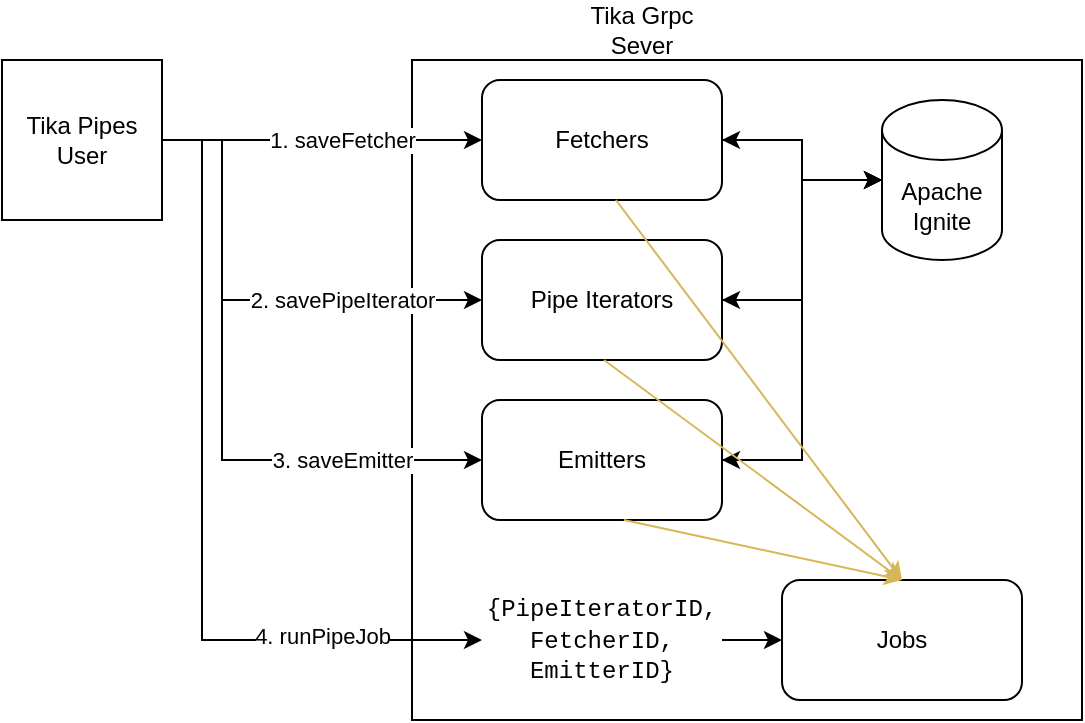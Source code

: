 <mxfile version="26.0.8">
  <diagram name="Page-1" id="w1MDRqByPi5wzoxv-XNG">
    <mxGraphModel dx="1432" dy="695" grid="1" gridSize="10" guides="1" tooltips="1" connect="1" arrows="1" fold="1" page="1" pageScale="1" pageWidth="850" pageHeight="1100" math="0" shadow="0">
      <root>
        <mxCell id="0" />
        <mxCell id="1" parent="0" />
        <mxCell id="S6Zy-vytAgCnVYOWJSjj-37" value="" style="rounded=0;whiteSpace=wrap;html=1;" vertex="1" parent="1">
          <mxGeometry x="305" y="50" width="335" height="330" as="geometry" />
        </mxCell>
        <mxCell id="S6Zy-vytAgCnVYOWJSjj-15" style="edgeStyle=orthogonalEdgeStyle;rounded=0;orthogonalLoop=1;jettySize=auto;html=1;entryX=0;entryY=0.5;entryDx=0;entryDy=0;" edge="1" parent="1" source="S6Zy-vytAgCnVYOWJSjj-1" target="S6Zy-vytAgCnVYOWJSjj-2">
          <mxGeometry relative="1" as="geometry" />
        </mxCell>
        <mxCell id="S6Zy-vytAgCnVYOWJSjj-22" value="1. saveFetcher" style="edgeLabel;html=1;align=center;verticalAlign=middle;resizable=0;points=[];" vertex="1" connectable="0" parent="S6Zy-vytAgCnVYOWJSjj-15">
          <mxGeometry x="0.45" y="-5" relative="1" as="geometry">
            <mxPoint x="-26" y="-5" as="offset" />
          </mxGeometry>
        </mxCell>
        <mxCell id="S6Zy-vytAgCnVYOWJSjj-16" style="edgeStyle=orthogonalEdgeStyle;rounded=0;orthogonalLoop=1;jettySize=auto;html=1;entryX=0;entryY=0.5;entryDx=0;entryDy=0;" edge="1" parent="1" source="S6Zy-vytAgCnVYOWJSjj-1" target="S6Zy-vytAgCnVYOWJSjj-3">
          <mxGeometry relative="1" as="geometry">
            <Array as="points">
              <mxPoint x="210" y="90" />
              <mxPoint x="210" y="170" />
            </Array>
          </mxGeometry>
        </mxCell>
        <mxCell id="S6Zy-vytAgCnVYOWJSjj-21" value="2. savePipeIterator" style="edgeLabel;html=1;align=center;verticalAlign=middle;resizable=0;points=[];" vertex="1" connectable="0" parent="S6Zy-vytAgCnVYOWJSjj-16">
          <mxGeometry x="0.592" y="-2" relative="1" as="geometry">
            <mxPoint x="-21" y="-2" as="offset" />
          </mxGeometry>
        </mxCell>
        <mxCell id="S6Zy-vytAgCnVYOWJSjj-17" style="edgeStyle=orthogonalEdgeStyle;rounded=0;orthogonalLoop=1;jettySize=auto;html=1;entryX=0;entryY=0.5;entryDx=0;entryDy=0;" edge="1" parent="1" source="S6Zy-vytAgCnVYOWJSjj-1" target="S6Zy-vytAgCnVYOWJSjj-5">
          <mxGeometry relative="1" as="geometry">
            <Array as="points">
              <mxPoint x="210" y="90" />
              <mxPoint x="210" y="250" />
            </Array>
          </mxGeometry>
        </mxCell>
        <mxCell id="S6Zy-vytAgCnVYOWJSjj-20" value="3. saveEmitter" style="edgeLabel;html=1;align=center;verticalAlign=middle;resizable=0;points=[];" vertex="1" connectable="0" parent="S6Zy-vytAgCnVYOWJSjj-17">
          <mxGeometry x="0.681" y="-3" relative="1" as="geometry">
            <mxPoint x="-19" y="-3" as="offset" />
          </mxGeometry>
        </mxCell>
        <mxCell id="S6Zy-vytAgCnVYOWJSjj-1" value="Tika Pipes User" style="whiteSpace=wrap;html=1;aspect=fixed;" vertex="1" parent="1">
          <mxGeometry x="100" y="50" width="80" height="80" as="geometry" />
        </mxCell>
        <mxCell id="S6Zy-vytAgCnVYOWJSjj-2" value="Fetchers" style="rounded=1;whiteSpace=wrap;html=1;" vertex="1" parent="1">
          <mxGeometry x="340" y="60" width="120" height="60" as="geometry" />
        </mxCell>
        <mxCell id="S6Zy-vytAgCnVYOWJSjj-30" value="" style="edgeStyle=orthogonalEdgeStyle;rounded=0;orthogonalLoop=1;jettySize=auto;html=1;" edge="1" parent="1" source="S6Zy-vytAgCnVYOWJSjj-3" target="S6Zy-vytAgCnVYOWJSjj-28">
          <mxGeometry relative="1" as="geometry" />
        </mxCell>
        <mxCell id="S6Zy-vytAgCnVYOWJSjj-3" value="Pipe Iterators" style="rounded=1;whiteSpace=wrap;html=1;" vertex="1" parent="1">
          <mxGeometry x="340" y="140" width="120" height="60" as="geometry" />
        </mxCell>
        <mxCell id="S6Zy-vytAgCnVYOWJSjj-32" style="edgeStyle=orthogonalEdgeStyle;rounded=0;orthogonalLoop=1;jettySize=auto;html=1;entryX=0;entryY=0.5;entryDx=0;entryDy=0;entryPerimeter=0;" edge="1" parent="1" source="S6Zy-vytAgCnVYOWJSjj-5" target="S6Zy-vytAgCnVYOWJSjj-28">
          <mxGeometry relative="1" as="geometry">
            <mxPoint x="480" y="170" as="targetPoint" />
          </mxGeometry>
        </mxCell>
        <mxCell id="S6Zy-vytAgCnVYOWJSjj-5" value="Emitters" style="rounded=1;whiteSpace=wrap;html=1;" vertex="1" parent="1">
          <mxGeometry x="340" y="220" width="120" height="60" as="geometry" />
        </mxCell>
        <mxCell id="S6Zy-vytAgCnVYOWJSjj-18" value="Tika Grpc Sever" style="text;html=1;align=center;verticalAlign=middle;whiteSpace=wrap;rounded=0;" vertex="1" parent="1">
          <mxGeometry x="390" y="20" width="60" height="30" as="geometry" />
        </mxCell>
        <mxCell id="S6Zy-vytAgCnVYOWJSjj-19" value="Jobs" style="rounded=1;whiteSpace=wrap;html=1;" vertex="1" parent="1">
          <mxGeometry x="490" y="310" width="120" height="60" as="geometry" />
        </mxCell>
        <mxCell id="S6Zy-vytAgCnVYOWJSjj-34" value="" style="edgeStyle=orthogonalEdgeStyle;rounded=0;orthogonalLoop=1;jettySize=auto;html=1;" edge="1" parent="1" source="S6Zy-vytAgCnVYOWJSjj-28" target="S6Zy-vytAgCnVYOWJSjj-2">
          <mxGeometry relative="1" as="geometry" />
        </mxCell>
        <mxCell id="S6Zy-vytAgCnVYOWJSjj-35" style="edgeStyle=orthogonalEdgeStyle;rounded=0;orthogonalLoop=1;jettySize=auto;html=1;entryX=1;entryY=0.5;entryDx=0;entryDy=0;" edge="1" parent="1" source="S6Zy-vytAgCnVYOWJSjj-28" target="S6Zy-vytAgCnVYOWJSjj-3">
          <mxGeometry relative="1" as="geometry" />
        </mxCell>
        <mxCell id="S6Zy-vytAgCnVYOWJSjj-36" style="edgeStyle=orthogonalEdgeStyle;rounded=0;orthogonalLoop=1;jettySize=auto;html=1;entryX=1;entryY=0.5;entryDx=0;entryDy=0;" edge="1" parent="1" source="S6Zy-vytAgCnVYOWJSjj-28" target="S6Zy-vytAgCnVYOWJSjj-5">
          <mxGeometry relative="1" as="geometry" />
        </mxCell>
        <mxCell id="S6Zy-vytAgCnVYOWJSjj-28" value="Apache Ignite" style="shape=cylinder3;whiteSpace=wrap;html=1;boundedLbl=1;backgroundOutline=1;size=15;" vertex="1" parent="1">
          <mxGeometry x="540" y="70" width="60" height="80" as="geometry" />
        </mxCell>
        <mxCell id="S6Zy-vytAgCnVYOWJSjj-33" style="edgeStyle=orthogonalEdgeStyle;rounded=0;orthogonalLoop=1;jettySize=auto;html=1;entryX=0;entryY=0.5;entryDx=0;entryDy=0;entryPerimeter=0;" edge="1" parent="1" source="S6Zy-vytAgCnVYOWJSjj-2" target="S6Zy-vytAgCnVYOWJSjj-28">
          <mxGeometry relative="1" as="geometry" />
        </mxCell>
        <mxCell id="S6Zy-vytAgCnVYOWJSjj-48" value="" style="edgeStyle=orthogonalEdgeStyle;rounded=0;orthogonalLoop=1;jettySize=auto;html=1;entryX=0;entryY=0.5;entryDx=0;entryDy=0;" edge="1" parent="1" source="S6Zy-vytAgCnVYOWJSjj-1" target="S6Zy-vytAgCnVYOWJSjj-47">
          <mxGeometry relative="1" as="geometry">
            <mxPoint x="180" y="90" as="sourcePoint" />
            <mxPoint x="440" y="330" as="targetPoint" />
            <Array as="points">
              <mxPoint x="200" y="90" />
              <mxPoint x="200" y="340" />
            </Array>
          </mxGeometry>
        </mxCell>
        <mxCell id="S6Zy-vytAgCnVYOWJSjj-60" value="4. runPipeJob" style="edgeLabel;html=1;align=center;verticalAlign=middle;resizable=0;points=[];" vertex="1" connectable="0" parent="S6Zy-vytAgCnVYOWJSjj-48">
          <mxGeometry x="0.61" y="2" relative="1" as="geometry">
            <mxPoint as="offset" />
          </mxGeometry>
        </mxCell>
        <mxCell id="S6Zy-vytAgCnVYOWJSjj-49" value="" style="edgeStyle=orthogonalEdgeStyle;rounded=0;orthogonalLoop=1;jettySize=auto;html=1;" edge="1" parent="1" source="S6Zy-vytAgCnVYOWJSjj-47" target="S6Zy-vytAgCnVYOWJSjj-19">
          <mxGeometry relative="1" as="geometry" />
        </mxCell>
        <mxCell id="S6Zy-vytAgCnVYOWJSjj-47" value="&lt;font face=&quot;Courier New&quot;&gt;{PipeIteratorID,&lt;br&gt;FetcherID, EmitterID}&lt;/font&gt;" style="rounded=1;whiteSpace=wrap;html=1;strokeColor=none;" vertex="1" parent="1">
          <mxGeometry x="340" y="310" width="120" height="60" as="geometry" />
        </mxCell>
        <mxCell id="S6Zy-vytAgCnVYOWJSjj-50" value="" style="endArrow=classic;html=1;rounded=0;entryX=0.5;entryY=0;entryDx=0;entryDy=0;exitX=0.558;exitY=1;exitDx=0;exitDy=0;exitPerimeter=0;fillColor=#fff2cc;strokeColor=#d6b656;" edge="1" parent="1" source="S6Zy-vytAgCnVYOWJSjj-2" target="S6Zy-vytAgCnVYOWJSjj-19">
          <mxGeometry width="50" height="50" relative="1" as="geometry">
            <mxPoint x="400" y="160" as="sourcePoint" />
            <mxPoint x="450" y="110" as="targetPoint" />
          </mxGeometry>
        </mxCell>
        <mxCell id="S6Zy-vytAgCnVYOWJSjj-51" value="" style="endArrow=classic;html=1;rounded=0;entryX=0.5;entryY=0;entryDx=0;entryDy=0;exitX=0.558;exitY=1;exitDx=0;exitDy=0;exitPerimeter=0;fillColor=#fff2cc;strokeColor=#d6b656;" edge="1" parent="1" target="S6Zy-vytAgCnVYOWJSjj-19">
          <mxGeometry width="50" height="50" relative="1" as="geometry">
            <mxPoint x="401" y="200" as="sourcePoint" />
            <mxPoint x="544" y="390" as="targetPoint" />
          </mxGeometry>
        </mxCell>
        <mxCell id="S6Zy-vytAgCnVYOWJSjj-52" value="" style="endArrow=classic;html=1;rounded=0;entryX=0.5;entryY=0;entryDx=0;entryDy=0;exitX=0.558;exitY=1;exitDx=0;exitDy=0;exitPerimeter=0;fillColor=#fff2cc;strokeColor=#d6b656;" edge="1" parent="1" target="S6Zy-vytAgCnVYOWJSjj-19">
          <mxGeometry width="50" height="50" relative="1" as="geometry">
            <mxPoint x="411" y="280" as="sourcePoint" />
            <mxPoint x="560" y="390" as="targetPoint" />
          </mxGeometry>
        </mxCell>
      </root>
    </mxGraphModel>
  </diagram>
</mxfile>
